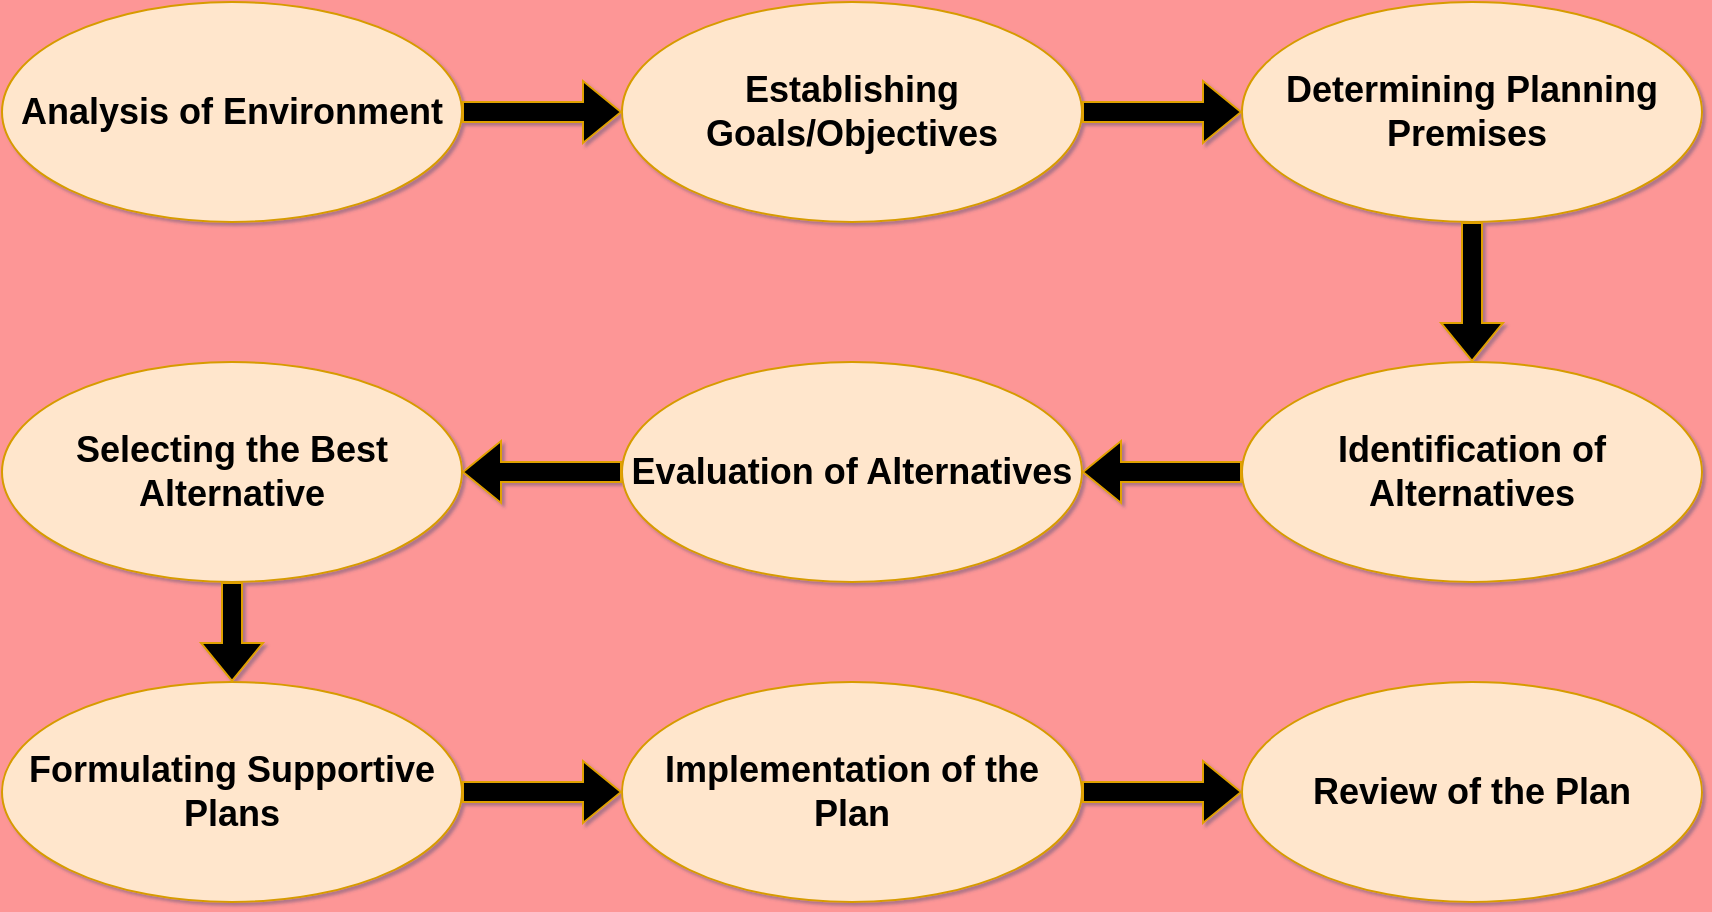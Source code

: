 <mxfile version="20.8.0" type="device"><diagram id="NZ0RLrYVvgbnK-Ta75zC" name="Page-1"><mxGraphModel dx="2267" dy="652" grid="0" gridSize="10" guides="1" tooltips="1" connect="1" arrows="1" fold="1" page="1" pageScale="1" pageWidth="1100" pageHeight="850" background="#fd9696" math="0" shadow="1"><root><mxCell id="0"/><mxCell id="1" parent="0"/><mxCell id="MQLGCVkewjUhxWoSAvKA-3" value="&lt;b&gt;&lt;font style=&quot;font-size: 18px;&quot;&gt;Analysis of Environment&lt;/font&gt;&lt;/b&gt;" style="ellipse;whiteSpace=wrap;html=1;fillColor=#ffe6cc;strokeColor=#d79b00;" vertex="1" parent="1"><mxGeometry x="-460" y="130" width="230" height="110" as="geometry"/></mxCell><mxCell id="MQLGCVkewjUhxWoSAvKA-4" value="&lt;b&gt;&lt;font style=&quot;font-size: 18px;&quot;&gt;Establishing Goals/Objectives&lt;/font&gt;&lt;/b&gt;" style="ellipse;whiteSpace=wrap;html=1;fillColor=#ffe6cc;strokeColor=#d79b00;" vertex="1" parent="1"><mxGeometry x="-150" y="130" width="230" height="110" as="geometry"/></mxCell><mxCell id="MQLGCVkewjUhxWoSAvKA-5" value="&lt;b&gt;&lt;font style=&quot;font-size: 18px;&quot;&gt;Determining Planning Premises&amp;nbsp;&lt;/font&gt;&lt;/b&gt;" style="ellipse;whiteSpace=wrap;html=1;fillColor=#ffe6cc;strokeColor=#d79b00;" vertex="1" parent="1"><mxGeometry x="160" y="130" width="230" height="110" as="geometry"/></mxCell><mxCell id="MQLGCVkewjUhxWoSAvKA-13" value="" style="shape=flexArrow;endArrow=classic;html=1;rounded=0;fontSize=18;exitX=1;exitY=0.5;exitDx=0;exitDy=0;strokeColor=#e0a100;fillColor=#000000;" edge="1" parent="1" source="MQLGCVkewjUhxWoSAvKA-3" target="MQLGCVkewjUhxWoSAvKA-4"><mxGeometry width="50" height="50" relative="1" as="geometry"><mxPoint x="-60" y="390" as="sourcePoint"/><mxPoint x="-10" y="340" as="targetPoint"/></mxGeometry></mxCell><mxCell id="MQLGCVkewjUhxWoSAvKA-14" value="" style="shape=flexArrow;endArrow=classic;html=1;rounded=0;fontSize=18;strokeColor=#e0a100;fillColor=#000000;exitX=1;exitY=0.5;exitDx=0;exitDy=0;" edge="1" parent="1" source="MQLGCVkewjUhxWoSAvKA-4" target="MQLGCVkewjUhxWoSAvKA-5"><mxGeometry width="50" height="50" relative="1" as="geometry"><mxPoint x="90" y="250" as="sourcePoint"/><mxPoint x="-140.0" y="195.0" as="targetPoint"/><Array as="points"/></mxGeometry></mxCell><mxCell id="MQLGCVkewjUhxWoSAvKA-20" value="&lt;span style=&quot;font-size: 18px;&quot;&gt;&lt;b&gt;Selecting the Best Alternative&lt;/b&gt;&lt;/span&gt;" style="ellipse;whiteSpace=wrap;html=1;fillColor=#ffe6cc;strokeColor=#d79b00;" vertex="1" parent="1"><mxGeometry x="-460" y="310" width="230" height="110" as="geometry"/></mxCell><mxCell id="MQLGCVkewjUhxWoSAvKA-21" value="&lt;span style=&quot;font-size: 18px;&quot;&gt;&lt;b&gt;Evaluation of Alternatives&lt;/b&gt;&lt;/span&gt;" style="ellipse;whiteSpace=wrap;html=1;fillColor=#ffe6cc;strokeColor=#d79b00;" vertex="1" parent="1"><mxGeometry x="-150" y="310" width="230" height="110" as="geometry"/></mxCell><mxCell id="MQLGCVkewjUhxWoSAvKA-22" value="&lt;span style=&quot;font-size: 18px;&quot;&gt;&lt;b&gt;Identification of Alternatives&lt;/b&gt;&lt;/span&gt;" style="ellipse;whiteSpace=wrap;html=1;fillColor=#ffe6cc;strokeColor=#d79b00;" vertex="1" parent="1"><mxGeometry x="160" y="310" width="230" height="110" as="geometry"/></mxCell><mxCell id="MQLGCVkewjUhxWoSAvKA-23" value="" style="shape=flexArrow;endArrow=classic;html=1;rounded=0;fontSize=18;strokeColor=#e0a100;fillColor=#000000;entryX=1;entryY=0.5;entryDx=0;entryDy=0;exitX=0;exitY=0.5;exitDx=0;exitDy=0;" edge="1" source="MQLGCVkewjUhxWoSAvKA-21" target="MQLGCVkewjUhxWoSAvKA-20" parent="1"><mxGeometry width="50" height="50" relative="1" as="geometry"><mxPoint x="-180" y="430" as="sourcePoint"/><mxPoint x="-190" y="370" as="targetPoint"/></mxGeometry></mxCell><mxCell id="MQLGCVkewjUhxWoSAvKA-24" value="" style="shape=flexArrow;endArrow=classic;html=1;rounded=0;fontSize=18;strokeColor=#e0a100;fillColor=#000000;entryX=1;entryY=0.5;entryDx=0;entryDy=0;exitX=0;exitY=0.5;exitDx=0;exitDy=0;" edge="1" source="MQLGCVkewjUhxWoSAvKA-22" target="MQLGCVkewjUhxWoSAvKA-21" parent="1"><mxGeometry width="50" height="50" relative="1" as="geometry"><mxPoint x="160" y="440" as="sourcePoint"/><mxPoint x="-140.0" y="375.0" as="targetPoint"/><Array as="points"/></mxGeometry></mxCell><mxCell id="MQLGCVkewjUhxWoSAvKA-25" value="&lt;span style=&quot;font-size: 18px;&quot;&gt;&lt;b&gt;Formulating Supportive Plans&lt;/b&gt;&lt;/span&gt;" style="ellipse;whiteSpace=wrap;html=1;fillColor=#ffe6cc;strokeColor=#d79b00;" vertex="1" parent="1"><mxGeometry x="-460" y="470" width="230" height="110" as="geometry"/></mxCell><mxCell id="MQLGCVkewjUhxWoSAvKA-26" value="&lt;span style=&quot;font-size: 18px;&quot;&gt;&lt;b&gt;Implementation of the Plan&lt;/b&gt;&lt;/span&gt;" style="ellipse;whiteSpace=wrap;html=1;fillColor=#ffe6cc;strokeColor=#d79b00;" vertex="1" parent="1"><mxGeometry x="-150" y="470" width="230" height="110" as="geometry"/></mxCell><mxCell id="MQLGCVkewjUhxWoSAvKA-27" value="&lt;span style=&quot;font-size: 18px;&quot;&gt;&lt;b&gt;Review of the Plan&lt;/b&gt;&lt;/span&gt;" style="ellipse;whiteSpace=wrap;html=1;fillColor=#ffe6cc;strokeColor=#d79b00;" vertex="1" parent="1"><mxGeometry x="160" y="470" width="230" height="110" as="geometry"/></mxCell><mxCell id="MQLGCVkewjUhxWoSAvKA-28" value="" style="shape=flexArrow;endArrow=classic;html=1;rounded=0;fontSize=18;exitX=1;exitY=0.5;exitDx=0;exitDy=0;strokeColor=#e0a100;fillColor=#000000;" edge="1" source="MQLGCVkewjUhxWoSAvKA-25" target="MQLGCVkewjUhxWoSAvKA-26" parent="1"><mxGeometry width="50" height="50" relative="1" as="geometry"><mxPoint x="-60" y="730" as="sourcePoint"/><mxPoint x="-10" y="680" as="targetPoint"/></mxGeometry></mxCell><mxCell id="MQLGCVkewjUhxWoSAvKA-29" value="" style="shape=flexArrow;endArrow=classic;html=1;rounded=0;fontSize=18;strokeColor=#e0a100;fillColor=#000000;exitX=1;exitY=0.5;exitDx=0;exitDy=0;" edge="1" source="MQLGCVkewjUhxWoSAvKA-26" target="MQLGCVkewjUhxWoSAvKA-27" parent="1"><mxGeometry width="50" height="50" relative="1" as="geometry"><mxPoint x="90" y="590" as="sourcePoint"/><mxPoint x="-140.0" y="535.0" as="targetPoint"/><Array as="points"/></mxGeometry></mxCell><mxCell id="MQLGCVkewjUhxWoSAvKA-30" value="" style="shape=flexArrow;endArrow=classic;html=1;rounded=0;fontSize=18;strokeColor=#e0a100;fillColor=#000000;exitX=0.5;exitY=1;exitDx=0;exitDy=0;entryX=0.5;entryY=0;entryDx=0;entryDy=0;" edge="1" parent="1" source="MQLGCVkewjUhxWoSAvKA-5" target="MQLGCVkewjUhxWoSAvKA-22"><mxGeometry width="50" height="50" relative="1" as="geometry"><mxPoint x="90" y="195" as="sourcePoint"/><mxPoint x="170" y="195" as="targetPoint"/><Array as="points"/></mxGeometry></mxCell><mxCell id="MQLGCVkewjUhxWoSAvKA-31" value="" style="shape=flexArrow;endArrow=classic;html=1;rounded=0;fontSize=18;strokeColor=#e0a100;fillColor=#000000;exitX=0.5;exitY=1;exitDx=0;exitDy=0;" edge="1" parent="1" source="MQLGCVkewjUhxWoSAvKA-20" target="MQLGCVkewjUhxWoSAvKA-25"><mxGeometry width="50" height="50" relative="1" as="geometry"><mxPoint x="285" y="250" as="sourcePoint"/><mxPoint x="285" y="320" as="targetPoint"/><Array as="points"/></mxGeometry></mxCell></root></mxGraphModel></diagram></mxfile>